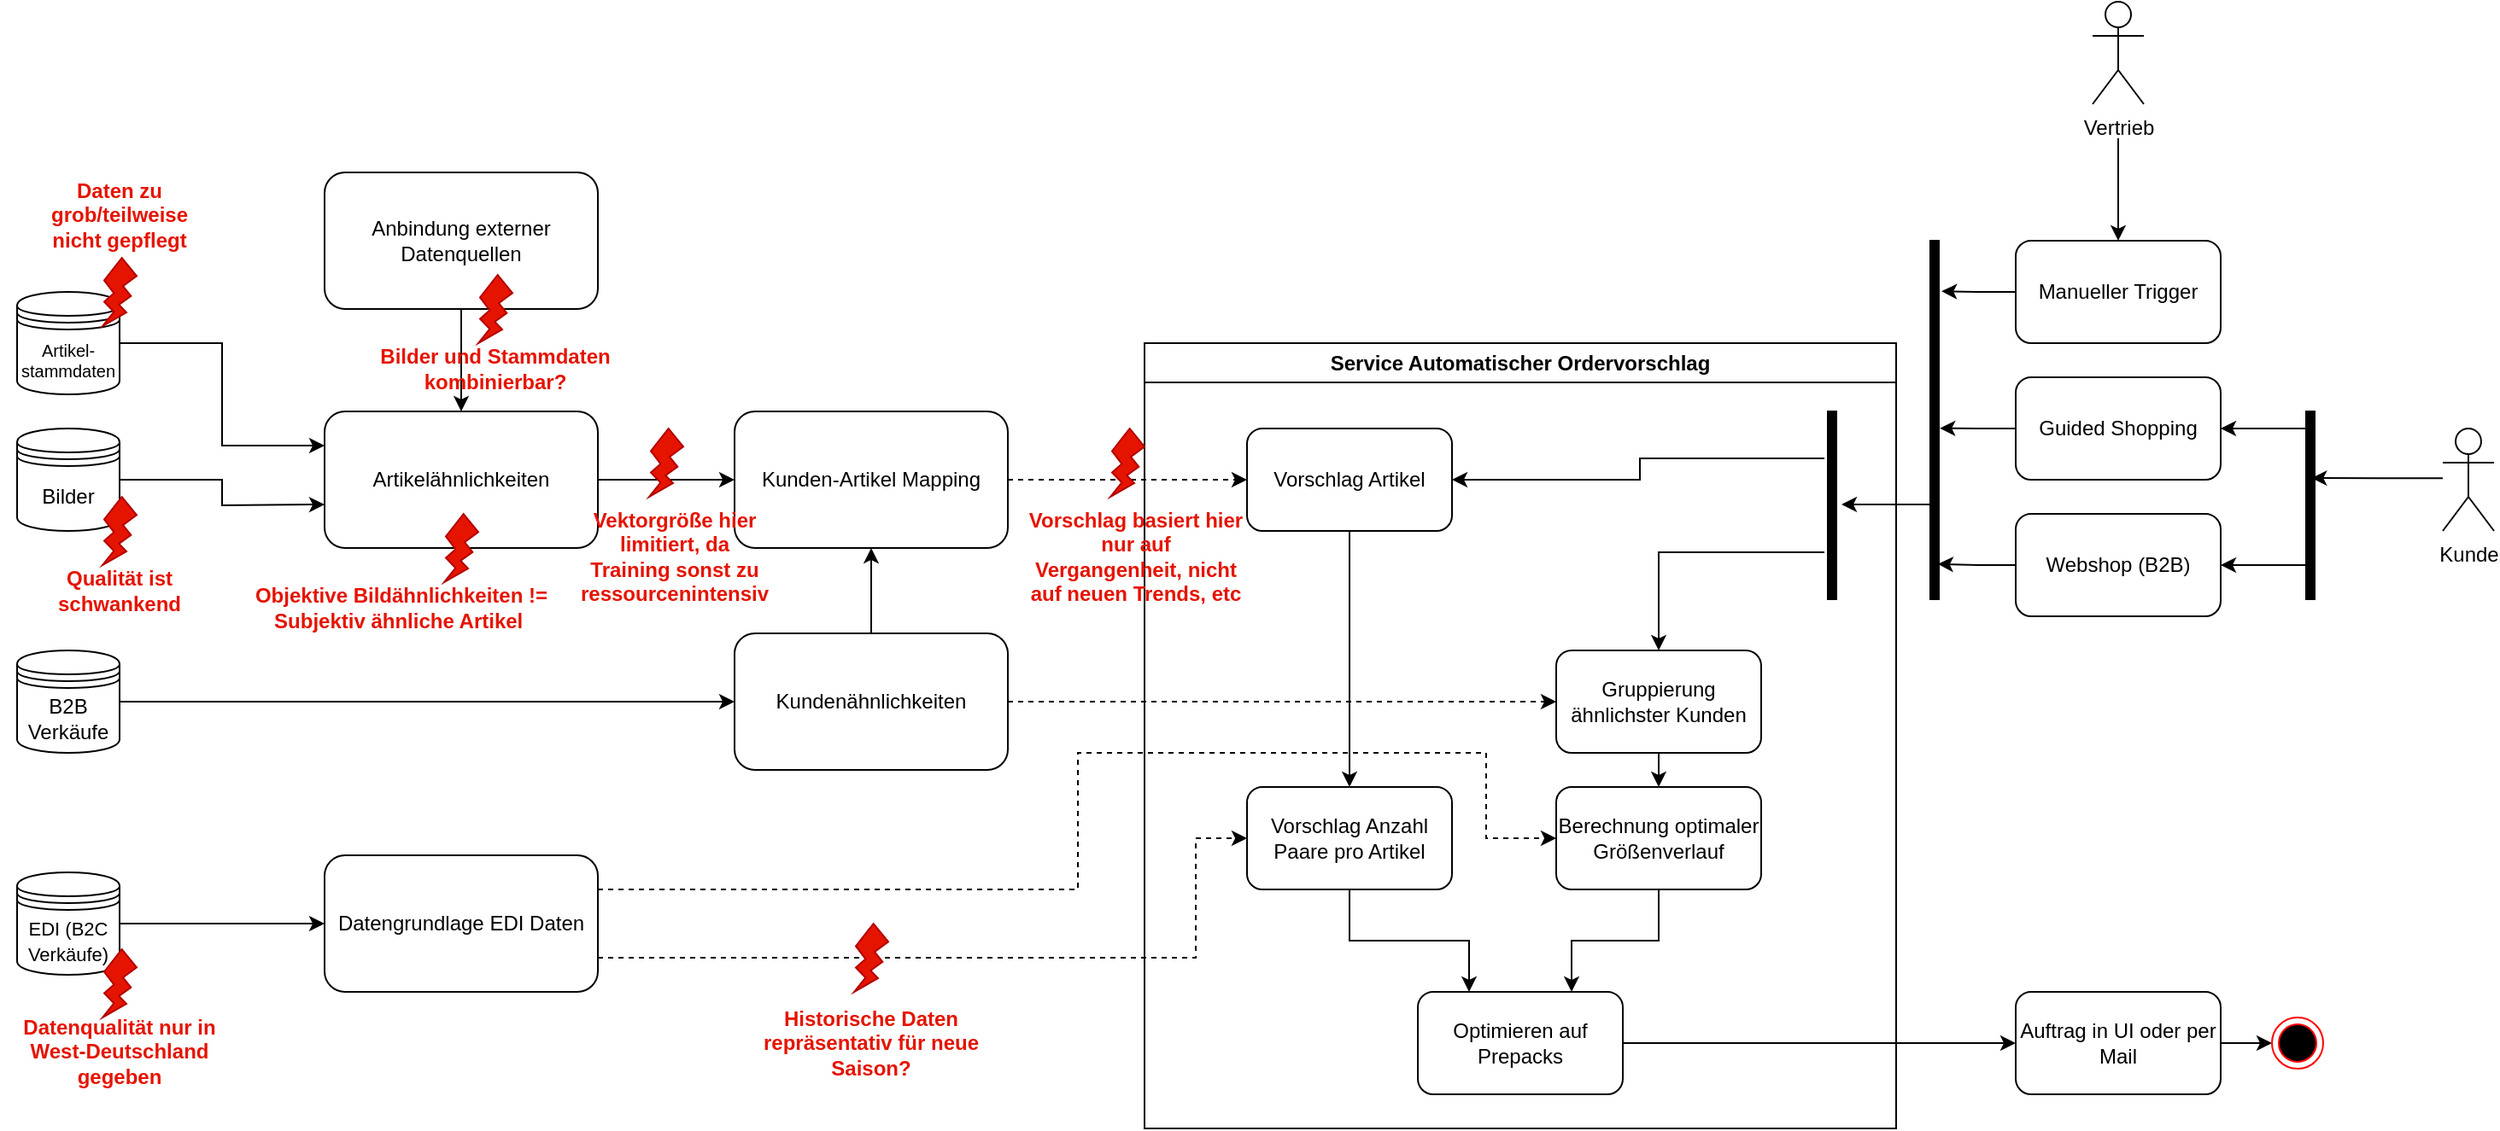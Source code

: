 <mxfile version="24.7.7">
  <diagram name="Seite-1" id="QMMTD7Fs7wbEV-rCuklY">
    <mxGraphModel dx="1480" dy="1419" grid="1" gridSize="10" guides="1" tooltips="1" connect="1" arrows="1" fold="1" page="1" pageScale="1" pageWidth="827" pageHeight="1169" math="0" shadow="0">
      <root>
        <mxCell id="0" />
        <mxCell id="1" parent="0" />
        <mxCell id="aDbIyoE38JGn6zaOn-LN-62" style="edgeStyle=orthogonalEdgeStyle;rounded=0;orthogonalLoop=1;jettySize=auto;html=1;exitX=1;exitY=0.5;exitDx=0;exitDy=0;entryX=0;entryY=0.5;entryDx=0;entryDy=0;" edge="1" parent="1" source="aDbIyoE38JGn6zaOn-LN-1" target="aDbIyoE38JGn6zaOn-LN-3">
          <mxGeometry relative="1" as="geometry" />
        </mxCell>
        <mxCell id="aDbIyoE38JGn6zaOn-LN-1" value="Artikelähnlichkeiten" style="rounded=1;whiteSpace=wrap;html=1;" vertex="1" parent="1">
          <mxGeometry x="400" y="300" width="160" height="80" as="geometry" />
        </mxCell>
        <mxCell id="aDbIyoE38JGn6zaOn-LN-63" style="edgeStyle=orthogonalEdgeStyle;rounded=0;orthogonalLoop=1;jettySize=auto;html=1;exitX=0.5;exitY=1;exitDx=0;exitDy=0;entryX=0.5;entryY=0;entryDx=0;entryDy=0;" edge="1" parent="1" source="aDbIyoE38JGn6zaOn-LN-2" target="aDbIyoE38JGn6zaOn-LN-1">
          <mxGeometry relative="1" as="geometry" />
        </mxCell>
        <mxCell id="aDbIyoE38JGn6zaOn-LN-2" value="Anbindung externer Datenquellen" style="rounded=1;whiteSpace=wrap;html=1;" vertex="1" parent="1">
          <mxGeometry x="400" y="160" width="160" height="80" as="geometry" />
        </mxCell>
        <mxCell id="aDbIyoE38JGn6zaOn-LN-17" style="edgeStyle=orthogonalEdgeStyle;rounded=0;orthogonalLoop=1;jettySize=auto;html=1;exitX=1;exitY=0.5;exitDx=0;exitDy=0;entryX=0;entryY=0.5;entryDx=0;entryDy=0;dashed=1;" edge="1" parent="1" source="aDbIyoE38JGn6zaOn-LN-3" target="aDbIyoE38JGn6zaOn-LN-14">
          <mxGeometry relative="1" as="geometry" />
        </mxCell>
        <mxCell id="aDbIyoE38JGn6zaOn-LN-3" value="Kunden-Artikel Mapping" style="rounded=1;whiteSpace=wrap;html=1;" vertex="1" parent="1">
          <mxGeometry x="640" y="300" width="160" height="80" as="geometry" />
        </mxCell>
        <mxCell id="aDbIyoE38JGn6zaOn-LN-60" style="edgeStyle=orthogonalEdgeStyle;rounded=0;orthogonalLoop=1;jettySize=auto;html=1;exitX=1;exitY=0.5;exitDx=0;exitDy=0;entryX=0;entryY=0.5;entryDx=0;entryDy=0;dashed=1;" edge="1" parent="1" source="aDbIyoE38JGn6zaOn-LN-4" target="aDbIyoE38JGn6zaOn-LN-25">
          <mxGeometry relative="1" as="geometry" />
        </mxCell>
        <mxCell id="aDbIyoE38JGn6zaOn-LN-61" style="edgeStyle=orthogonalEdgeStyle;rounded=0;orthogonalLoop=1;jettySize=auto;html=1;exitX=0.5;exitY=0;exitDx=0;exitDy=0;entryX=0.5;entryY=1;entryDx=0;entryDy=0;" edge="1" parent="1" source="aDbIyoE38JGn6zaOn-LN-4" target="aDbIyoE38JGn6zaOn-LN-3">
          <mxGeometry relative="1" as="geometry" />
        </mxCell>
        <mxCell id="aDbIyoE38JGn6zaOn-LN-4" value="Kundenähnlichkeiten" style="rounded=1;whiteSpace=wrap;html=1;" vertex="1" parent="1">
          <mxGeometry x="640" y="430" width="160" height="80" as="geometry" />
        </mxCell>
        <mxCell id="aDbIyoE38JGn6zaOn-LN-64" style="edgeStyle=orthogonalEdgeStyle;rounded=0;orthogonalLoop=1;jettySize=auto;html=1;exitX=1;exitY=0.25;exitDx=0;exitDy=0;entryX=0;entryY=0.5;entryDx=0;entryDy=0;dashed=1;" edge="1" parent="1" source="aDbIyoE38JGn6zaOn-LN-5" target="aDbIyoE38JGn6zaOn-LN-22">
          <mxGeometry relative="1" as="geometry">
            <Array as="points">
              <mxPoint x="841" y="580" />
              <mxPoint x="841" y="500" />
              <mxPoint x="1080" y="500" />
              <mxPoint x="1080" y="550" />
            </Array>
          </mxGeometry>
        </mxCell>
        <mxCell id="aDbIyoE38JGn6zaOn-LN-65" style="edgeStyle=orthogonalEdgeStyle;rounded=0;orthogonalLoop=1;jettySize=auto;html=1;exitX=1;exitY=0.75;exitDx=0;exitDy=0;entryX=0;entryY=0.5;entryDx=0;entryDy=0;dashed=1;" edge="1" parent="1" source="aDbIyoE38JGn6zaOn-LN-5" target="aDbIyoE38JGn6zaOn-LN-20">
          <mxGeometry relative="1" as="geometry">
            <Array as="points">
              <mxPoint x="910" y="620" />
              <mxPoint x="910" y="550" />
            </Array>
          </mxGeometry>
        </mxCell>
        <mxCell id="aDbIyoE38JGn6zaOn-LN-5" value="Datengrundlage EDI Daten" style="rounded=1;whiteSpace=wrap;html=1;" vertex="1" parent="1">
          <mxGeometry x="400" y="560" width="160" height="80" as="geometry" />
        </mxCell>
        <mxCell id="aDbIyoE38JGn6zaOn-LN-9" value="Service Automatischer Ordervorschlag" style="swimlane;whiteSpace=wrap;html=1;" vertex="1" parent="1">
          <mxGeometry x="880" y="260" width="440" height="460" as="geometry" />
        </mxCell>
        <mxCell id="aDbIyoE38JGn6zaOn-LN-21" value="" style="edgeStyle=orthogonalEdgeStyle;rounded=0;orthogonalLoop=1;jettySize=auto;html=1;" edge="1" parent="aDbIyoE38JGn6zaOn-LN-9" source="aDbIyoE38JGn6zaOn-LN-14" target="aDbIyoE38JGn6zaOn-LN-20">
          <mxGeometry relative="1" as="geometry" />
        </mxCell>
        <mxCell id="aDbIyoE38JGn6zaOn-LN-14" value="Vorschlag Artikel" style="rounded=1;whiteSpace=wrap;html=1;" vertex="1" parent="aDbIyoE38JGn6zaOn-LN-9">
          <mxGeometry x="60" y="50" width="120" height="60" as="geometry" />
        </mxCell>
        <mxCell id="aDbIyoE38JGn6zaOn-LN-33" style="edgeStyle=orthogonalEdgeStyle;rounded=0;orthogonalLoop=1;jettySize=auto;html=1;exitX=0.5;exitY=1;exitDx=0;exitDy=0;entryX=0.25;entryY=0;entryDx=0;entryDy=0;" edge="1" parent="aDbIyoE38JGn6zaOn-LN-9" source="aDbIyoE38JGn6zaOn-LN-20" target="aDbIyoE38JGn6zaOn-LN-31">
          <mxGeometry relative="1" as="geometry" />
        </mxCell>
        <mxCell id="aDbIyoE38JGn6zaOn-LN-20" value="Vorschlag Anzahl Paare pro Artikel" style="rounded=1;whiteSpace=wrap;html=1;" vertex="1" parent="aDbIyoE38JGn6zaOn-LN-9">
          <mxGeometry x="60" y="260" width="120" height="60" as="geometry" />
        </mxCell>
        <mxCell id="aDbIyoE38JGn6zaOn-LN-32" style="edgeStyle=orthogonalEdgeStyle;rounded=0;orthogonalLoop=1;jettySize=auto;html=1;exitX=0.5;exitY=1;exitDx=0;exitDy=0;entryX=0.75;entryY=0;entryDx=0;entryDy=0;" edge="1" parent="aDbIyoE38JGn6zaOn-LN-9" source="aDbIyoE38JGn6zaOn-LN-22" target="aDbIyoE38JGn6zaOn-LN-31">
          <mxGeometry relative="1" as="geometry" />
        </mxCell>
        <mxCell id="aDbIyoE38JGn6zaOn-LN-22" value="Berechnung optimaler Größenverlauf" style="rounded=1;whiteSpace=wrap;html=1;" vertex="1" parent="aDbIyoE38JGn6zaOn-LN-9">
          <mxGeometry x="241" y="260" width="120" height="60" as="geometry" />
        </mxCell>
        <mxCell id="aDbIyoE38JGn6zaOn-LN-24" style="edgeStyle=orthogonalEdgeStyle;rounded=0;orthogonalLoop=1;jettySize=auto;html=1;exitX=-0.4;exitY=0.25;exitDx=0;exitDy=0;entryX=1;entryY=0.5;entryDx=0;entryDy=0;exitPerimeter=0;" edge="1" parent="aDbIyoE38JGn6zaOn-LN-9" source="aDbIyoE38JGn6zaOn-LN-36" target="aDbIyoE38JGn6zaOn-LN-14">
          <mxGeometry relative="1" as="geometry">
            <mxPoint x="331" y="80" as="sourcePoint" />
            <Array as="points">
              <mxPoint x="290" y="68" />
              <mxPoint x="290" y="80" />
            </Array>
          </mxGeometry>
        </mxCell>
        <mxCell id="aDbIyoE38JGn6zaOn-LN-29" style="edgeStyle=orthogonalEdgeStyle;rounded=0;orthogonalLoop=1;jettySize=auto;html=1;exitX=-0.4;exitY=0.75;exitDx=0;exitDy=0;entryX=0.5;entryY=0;entryDx=0;entryDy=0;exitPerimeter=0;" edge="1" parent="aDbIyoE38JGn6zaOn-LN-9" source="aDbIyoE38JGn6zaOn-LN-36" target="aDbIyoE38JGn6zaOn-LN-25">
          <mxGeometry relative="1" as="geometry">
            <mxPoint x="361" y="110" as="sourcePoint" />
          </mxGeometry>
        </mxCell>
        <mxCell id="aDbIyoE38JGn6zaOn-LN-30" style="edgeStyle=orthogonalEdgeStyle;rounded=0;orthogonalLoop=1;jettySize=auto;html=1;exitX=0.5;exitY=1;exitDx=0;exitDy=0;entryX=0.5;entryY=0;entryDx=0;entryDy=0;" edge="1" parent="aDbIyoE38JGn6zaOn-LN-9" source="aDbIyoE38JGn6zaOn-LN-25" target="aDbIyoE38JGn6zaOn-LN-22">
          <mxGeometry relative="1" as="geometry" />
        </mxCell>
        <mxCell id="aDbIyoE38JGn6zaOn-LN-25" value="Gruppierung ähnlichster Kunden" style="rounded=1;whiteSpace=wrap;html=1;" vertex="1" parent="aDbIyoE38JGn6zaOn-LN-9">
          <mxGeometry x="241" y="180" width="120" height="60" as="geometry" />
        </mxCell>
        <mxCell id="aDbIyoE38JGn6zaOn-LN-31" value="Optimieren auf Prepacks" style="rounded=1;whiteSpace=wrap;html=1;" vertex="1" parent="aDbIyoE38JGn6zaOn-LN-9">
          <mxGeometry x="160" y="380" width="120" height="60" as="geometry" />
        </mxCell>
        <mxCell id="aDbIyoE38JGn6zaOn-LN-36" value="" style="html=1;points=[];perimeter=orthogonalPerimeter;fillColor=strokeColor;" vertex="1" parent="aDbIyoE38JGn6zaOn-LN-9">
          <mxGeometry x="400" y="40" width="5" height="110" as="geometry" />
        </mxCell>
        <mxCell id="aDbIyoE38JGn6zaOn-LN-99" value="Vorschlag basiert hier nur auf Vergangenheit, nicht auf neuen Trends, etc" style="text;html=1;align=center;verticalAlign=middle;whiteSpace=wrap;rounded=0;fontColor=#e51400;fontStyle=1" vertex="1" parent="aDbIyoE38JGn6zaOn-LN-9">
          <mxGeometry x="-70" y="110" width="130" height="30" as="geometry" />
        </mxCell>
        <mxCell id="aDbIyoE38JGn6zaOn-LN-10" value="Kunde" style="shape=umlActor;verticalLabelPosition=bottom;verticalAlign=top;html=1;outlineConnect=0;" vertex="1" parent="1">
          <mxGeometry x="1640" y="310" width="30" height="60" as="geometry" />
        </mxCell>
        <mxCell id="aDbIyoE38JGn6zaOn-LN-34" value="Webshop (B2B)" style="rounded=1;whiteSpace=wrap;html=1;" vertex="1" parent="1">
          <mxGeometry x="1390" y="360" width="120" height="60" as="geometry" />
        </mxCell>
        <mxCell id="aDbIyoE38JGn6zaOn-LN-37" value="" style="html=1;points=[];perimeter=orthogonalPerimeter;fillColor=strokeColor;" vertex="1" parent="1">
          <mxGeometry x="1340" y="200" width="5" height="210" as="geometry" />
        </mxCell>
        <mxCell id="aDbIyoE38JGn6zaOn-LN-38" value="" style="endArrow=classic;html=1;rounded=0;" edge="1" parent="1">
          <mxGeometry width="50" height="50" relative="1" as="geometry">
            <mxPoint x="1345" y="354.5" as="sourcePoint" />
            <mxPoint x="1288" y="354.5" as="targetPoint" />
          </mxGeometry>
        </mxCell>
        <mxCell id="aDbIyoE38JGn6zaOn-LN-39" value="Guided Shopping" style="rounded=1;whiteSpace=wrap;html=1;" vertex="1" parent="1">
          <mxGeometry x="1390" y="280" width="120" height="60" as="geometry" />
        </mxCell>
        <mxCell id="aDbIyoE38JGn6zaOn-LN-40" value="" style="html=1;points=[];perimeter=orthogonalPerimeter;fillColor=strokeColor;" vertex="1" parent="1">
          <mxGeometry x="1560" y="300" width="5" height="110" as="geometry" />
        </mxCell>
        <mxCell id="aDbIyoE38JGn6zaOn-LN-43" style="edgeStyle=orthogonalEdgeStyle;rounded=0;orthogonalLoop=1;jettySize=auto;html=1;entryX=0.629;entryY=0.355;entryDx=0;entryDy=0;entryPerimeter=0;" edge="1" parent="1" source="aDbIyoE38JGn6zaOn-LN-10" target="aDbIyoE38JGn6zaOn-LN-40">
          <mxGeometry relative="1" as="geometry">
            <mxPoint x="1570" y="340" as="targetPoint" />
            <Array as="points">
              <mxPoint x="1603" y="340" />
            </Array>
          </mxGeometry>
        </mxCell>
        <mxCell id="aDbIyoE38JGn6zaOn-LN-44" style="edgeStyle=orthogonalEdgeStyle;rounded=0;orthogonalLoop=1;jettySize=auto;html=1;entryX=1;entryY=0.5;entryDx=0;entryDy=0;" edge="1" parent="1" target="aDbIyoE38JGn6zaOn-LN-39">
          <mxGeometry relative="1" as="geometry">
            <mxPoint x="1560" y="310" as="sourcePoint" />
            <mxPoint x="1573" y="350" as="targetPoint" />
            <Array as="points">
              <mxPoint x="1530" y="310" />
              <mxPoint x="1530" y="310" />
            </Array>
          </mxGeometry>
        </mxCell>
        <mxCell id="aDbIyoE38JGn6zaOn-LN-45" style="edgeStyle=orthogonalEdgeStyle;rounded=0;orthogonalLoop=1;jettySize=auto;html=1;entryX=1;entryY=0.5;entryDx=0;entryDy=0;" edge="1" parent="1" target="aDbIyoE38JGn6zaOn-LN-34">
          <mxGeometry relative="1" as="geometry">
            <mxPoint x="1561" y="390" as="sourcePoint" />
            <mxPoint x="1583" y="360" as="targetPoint" />
            <Array as="points">
              <mxPoint x="1530" y="390" />
              <mxPoint x="1530" y="390" />
            </Array>
          </mxGeometry>
        </mxCell>
        <mxCell id="aDbIyoE38JGn6zaOn-LN-47" style="edgeStyle=orthogonalEdgeStyle;rounded=0;orthogonalLoop=1;jettySize=auto;html=1;exitX=0;exitY=0.5;exitDx=0;exitDy=0;entryX=1.123;entryY=0.523;entryDx=0;entryDy=0;entryPerimeter=0;" edge="1" parent="1" source="aDbIyoE38JGn6zaOn-LN-39" target="aDbIyoE38JGn6zaOn-LN-37">
          <mxGeometry relative="1" as="geometry" />
        </mxCell>
        <mxCell id="aDbIyoE38JGn6zaOn-LN-49" style="edgeStyle=orthogonalEdgeStyle;rounded=0;orthogonalLoop=1;jettySize=auto;html=1;exitX=0;exitY=0.5;exitDx=0;exitDy=0;entryX=0.876;entryY=0.902;entryDx=0;entryDy=0;entryPerimeter=0;" edge="1" parent="1" source="aDbIyoE38JGn6zaOn-LN-34" target="aDbIyoE38JGn6zaOn-LN-37">
          <mxGeometry relative="1" as="geometry">
            <mxPoint x="1350" y="390" as="targetPoint" />
          </mxGeometry>
        </mxCell>
        <mxCell id="aDbIyoE38JGn6zaOn-LN-51" value="Manueller Trigger" style="rounded=1;whiteSpace=wrap;html=1;" vertex="1" parent="1">
          <mxGeometry x="1390" y="200" width="120" height="60" as="geometry" />
        </mxCell>
        <mxCell id="aDbIyoE38JGn6zaOn-LN-52" value="Vertrieb" style="shape=umlActor;verticalLabelPosition=bottom;verticalAlign=top;html=1;outlineConnect=0;" vertex="1" parent="1">
          <mxGeometry x="1435" y="60" width="30" height="60" as="geometry" />
        </mxCell>
        <mxCell id="aDbIyoE38JGn6zaOn-LN-53" style="edgeStyle=orthogonalEdgeStyle;rounded=0;orthogonalLoop=1;jettySize=auto;html=1;entryX=0.5;entryY=0;entryDx=0;entryDy=0;" edge="1" parent="1" target="aDbIyoE38JGn6zaOn-LN-51">
          <mxGeometry relative="1" as="geometry">
            <mxPoint x="1450" y="140" as="sourcePoint" />
            <mxPoint x="1460" y="160" as="targetPoint" />
            <Array as="points">
              <mxPoint x="1450" y="180" />
              <mxPoint x="1450" y="180" />
            </Array>
          </mxGeometry>
        </mxCell>
        <mxCell id="aDbIyoE38JGn6zaOn-LN-54" style="edgeStyle=orthogonalEdgeStyle;rounded=0;orthogonalLoop=1;jettySize=auto;html=1;exitX=0;exitY=0.5;exitDx=0;exitDy=0;entryX=1.316;entryY=0.141;entryDx=0;entryDy=0;entryPerimeter=0;" edge="1" parent="1" source="aDbIyoE38JGn6zaOn-LN-51" target="aDbIyoE38JGn6zaOn-LN-37">
          <mxGeometry relative="1" as="geometry" />
        </mxCell>
        <mxCell id="aDbIyoE38JGn6zaOn-LN-70" style="edgeStyle=orthogonalEdgeStyle;rounded=0;orthogonalLoop=1;jettySize=auto;html=1;exitX=1;exitY=0.5;exitDx=0;exitDy=0;entryX=0;entryY=0.5;entryDx=0;entryDy=0;" edge="1" parent="1" source="aDbIyoE38JGn6zaOn-LN-55" target="aDbIyoE38JGn6zaOn-LN-69">
          <mxGeometry relative="1" as="geometry" />
        </mxCell>
        <mxCell id="aDbIyoE38JGn6zaOn-LN-55" value="Auftrag in UI oder per Mail" style="rounded=1;whiteSpace=wrap;html=1;" vertex="1" parent="1">
          <mxGeometry x="1390" y="640" width="120" height="60" as="geometry" />
        </mxCell>
        <mxCell id="aDbIyoE38JGn6zaOn-LN-56" style="edgeStyle=orthogonalEdgeStyle;rounded=0;orthogonalLoop=1;jettySize=auto;html=1;exitX=1;exitY=0.5;exitDx=0;exitDy=0;entryX=0;entryY=0.5;entryDx=0;entryDy=0;" edge="1" parent="1" source="aDbIyoE38JGn6zaOn-LN-31" target="aDbIyoE38JGn6zaOn-LN-55">
          <mxGeometry relative="1" as="geometry" />
        </mxCell>
        <mxCell id="aDbIyoE38JGn6zaOn-LN-68" style="edgeStyle=orthogonalEdgeStyle;rounded=0;orthogonalLoop=1;jettySize=auto;html=1;exitX=1;exitY=0.5;exitDx=0;exitDy=0;entryX=0;entryY=0.5;entryDx=0;entryDy=0;" edge="1" parent="1" source="aDbIyoE38JGn6zaOn-LN-57">
          <mxGeometry relative="1" as="geometry">
            <mxPoint x="280" y="354.5" as="sourcePoint" />
            <mxPoint x="400" y="354.5" as="targetPoint" />
          </mxGeometry>
        </mxCell>
        <mxCell id="aDbIyoE38JGn6zaOn-LN-57" value="Bilder" style="shape=datastore;whiteSpace=wrap;html=1;" vertex="1" parent="1">
          <mxGeometry x="220" y="310" width="60" height="60" as="geometry" />
        </mxCell>
        <mxCell id="aDbIyoE38JGn6zaOn-LN-66" style="edgeStyle=orthogonalEdgeStyle;rounded=0;orthogonalLoop=1;jettySize=auto;html=1;exitX=1;exitY=0.5;exitDx=0;exitDy=0;entryX=0;entryY=0.5;entryDx=0;entryDy=0;" edge="1" parent="1" source="aDbIyoE38JGn6zaOn-LN-58" target="aDbIyoE38JGn6zaOn-LN-5">
          <mxGeometry relative="1" as="geometry" />
        </mxCell>
        <mxCell id="aDbIyoE38JGn6zaOn-LN-58" value="&lt;font style=&quot;font-size: 11px;&quot;&gt;EDI (B2C Verkäufe)&lt;/font&gt;" style="shape=datastore;whiteSpace=wrap;html=1;" vertex="1" parent="1">
          <mxGeometry x="220" y="570" width="60" height="60" as="geometry" />
        </mxCell>
        <mxCell id="aDbIyoE38JGn6zaOn-LN-67" style="edgeStyle=orthogonalEdgeStyle;rounded=0;orthogonalLoop=1;jettySize=auto;html=1;exitX=1;exitY=0.5;exitDx=0;exitDy=0;entryX=0;entryY=0.5;entryDx=0;entryDy=0;" edge="1" parent="1" source="aDbIyoE38JGn6zaOn-LN-59" target="aDbIyoE38JGn6zaOn-LN-4">
          <mxGeometry relative="1" as="geometry" />
        </mxCell>
        <mxCell id="aDbIyoE38JGn6zaOn-LN-59" value="B2B Verkäufe" style="shape=datastore;whiteSpace=wrap;html=1;" vertex="1" parent="1">
          <mxGeometry x="220" y="440" width="60" height="60" as="geometry" />
        </mxCell>
        <mxCell id="aDbIyoE38JGn6zaOn-LN-69" value="" style="ellipse;html=1;shape=endState;fillColor=#000000;strokeColor=#ff0000;" vertex="1" parent="1">
          <mxGeometry x="1540" y="655" width="30" height="30" as="geometry" />
        </mxCell>
        <mxCell id="aDbIyoE38JGn6zaOn-LN-74" value="" style="verticalLabelPosition=bottom;verticalAlign=top;html=1;shape=mxgraph.basic.flash;fillColor=#e51400;fontColor=#ffffff;strokeColor=#B20000;" vertex="1" parent="1">
          <mxGeometry x="490" y="220" width="20" height="40" as="geometry" />
        </mxCell>
        <mxCell id="aDbIyoE38JGn6zaOn-LN-76" value="" style="verticalLabelPosition=bottom;verticalAlign=top;html=1;shape=mxgraph.basic.flash;fillColor=#e51400;fontColor=#ffffff;strokeColor=#B20000;" vertex="1" parent="1">
          <mxGeometry x="590" y="310" width="20" height="40" as="geometry" />
        </mxCell>
        <mxCell id="aDbIyoE38JGn6zaOn-LN-77" value="" style="verticalLabelPosition=bottom;verticalAlign=top;html=1;shape=mxgraph.basic.flash;fillColor=#e51400;fontColor=#ffffff;strokeColor=#B20000;" vertex="1" parent="1">
          <mxGeometry x="470" y="360" width="20" height="40" as="geometry" />
        </mxCell>
        <mxCell id="aDbIyoE38JGn6zaOn-LN-78" value="" style="verticalLabelPosition=bottom;verticalAlign=top;html=1;shape=mxgraph.basic.flash;fillColor=#e51400;fontColor=#ffffff;strokeColor=#B20000;" vertex="1" parent="1">
          <mxGeometry x="860" y="310" width="20" height="40" as="geometry" />
        </mxCell>
        <mxCell id="aDbIyoE38JGn6zaOn-LN-79" value="" style="verticalLabelPosition=bottom;verticalAlign=top;html=1;shape=mxgraph.basic.flash;fillColor=#e51400;fontColor=#ffffff;strokeColor=#B20000;" vertex="1" parent="1">
          <mxGeometry x="710" y="600" width="20" height="40" as="geometry" />
        </mxCell>
        <mxCell id="aDbIyoE38JGn6zaOn-LN-80" value="" style="verticalLabelPosition=bottom;verticalAlign=top;html=1;shape=mxgraph.basic.flash;fillColor=#e51400;fontColor=#ffffff;strokeColor=#B20000;" vertex="1" parent="1">
          <mxGeometry x="270" y="350" width="20" height="40" as="geometry" />
        </mxCell>
        <mxCell id="aDbIyoE38JGn6zaOn-LN-81" value="" style="verticalLabelPosition=bottom;verticalAlign=top;html=1;shape=mxgraph.basic.flash;fillColor=#e51400;fontColor=#ffffff;strokeColor=#B20000;" vertex="1" parent="1">
          <mxGeometry x="270" y="615" width="20" height="40" as="geometry" />
        </mxCell>
        <mxCell id="aDbIyoE38JGn6zaOn-LN-82" value="Datenqualität nur in West-Deutschland gegeben" style="text;html=1;align=center;verticalAlign=middle;whiteSpace=wrap;rounded=0;fontColor=#e51400;fontStyle=1" vertex="1" parent="1">
          <mxGeometry x="210" y="660" width="140" height="30" as="geometry" />
        </mxCell>
        <mxCell id="aDbIyoE38JGn6zaOn-LN-83" value="Historische Daten repräsentativ für neue Saison?" style="text;html=1;align=center;verticalAlign=middle;whiteSpace=wrap;rounded=0;fontColor=#e51400;fontStyle=1" vertex="1" parent="1">
          <mxGeometry x="655" y="655" width="130" height="30" as="geometry" />
        </mxCell>
        <mxCell id="aDbIyoE38JGn6zaOn-LN-86" value="Objektive Bildähnlichkeiten != Subjektiv ähnliche Artikel&amp;nbsp;" style="text;html=1;align=center;verticalAlign=middle;whiteSpace=wrap;rounded=0;fontColor=#e51400;fontStyle=1" vertex="1" parent="1">
          <mxGeometry x="340" y="400" width="210" height="30" as="geometry" />
        </mxCell>
        <mxCell id="aDbIyoE38JGn6zaOn-LN-89" style="edgeStyle=orthogonalEdgeStyle;rounded=0;orthogonalLoop=1;jettySize=auto;html=1;exitX=1;exitY=0.5;exitDx=0;exitDy=0;entryX=0;entryY=0.25;entryDx=0;entryDy=0;" edge="1" parent="1" source="aDbIyoE38JGn6zaOn-LN-88" target="aDbIyoE38JGn6zaOn-LN-1">
          <mxGeometry relative="1" as="geometry" />
        </mxCell>
        <mxCell id="aDbIyoE38JGn6zaOn-LN-88" value="Artikel-stammdaten" style="shape=datastore;whiteSpace=wrap;html=1;fontSize=10;" vertex="1" parent="1">
          <mxGeometry x="220" y="230" width="60" height="60" as="geometry" />
        </mxCell>
        <mxCell id="aDbIyoE38JGn6zaOn-LN-90" value="" style="verticalLabelPosition=bottom;verticalAlign=top;html=1;shape=mxgraph.basic.flash;fillColor=#e51400;fontColor=#ffffff;strokeColor=#B20000;" vertex="1" parent="1">
          <mxGeometry x="270" y="210" width="20" height="40" as="geometry" />
        </mxCell>
        <mxCell id="aDbIyoE38JGn6zaOn-LN-91" value="Daten zu grob/teilweise nicht gepflegt" style="text;html=1;align=center;verticalAlign=middle;whiteSpace=wrap;rounded=0;fontColor=#e51400;fontStyle=1" vertex="1" parent="1">
          <mxGeometry x="250" y="170" width="60" height="30" as="geometry" />
        </mxCell>
        <mxCell id="aDbIyoE38JGn6zaOn-LN-92" value="Qualität ist schwankend" style="text;html=1;align=center;verticalAlign=middle;whiteSpace=wrap;rounded=0;fontColor=#e51400;fontStyle=1" vertex="1" parent="1">
          <mxGeometry x="235" y="390" width="90" height="30" as="geometry" />
        </mxCell>
        <mxCell id="aDbIyoE38JGn6zaOn-LN-95" value="Bilder und Stammdaten kombinierbar?" style="text;html=1;align=center;verticalAlign=middle;whiteSpace=wrap;rounded=0;fontColor=#e51400;fontStyle=1" vertex="1" parent="1">
          <mxGeometry x="415" y="260" width="170" height="30" as="geometry" />
        </mxCell>
        <mxCell id="aDbIyoE38JGn6zaOn-LN-96" value="Vektorgröße hier limitiert, da Training sonst zu ressourcenintensiv" style="text;html=1;align=center;verticalAlign=middle;whiteSpace=wrap;rounded=0;fontColor=#e51400;fontStyle=1" vertex="1" parent="1">
          <mxGeometry x="570" y="370" width="70" height="30" as="geometry" />
        </mxCell>
      </root>
    </mxGraphModel>
  </diagram>
</mxfile>
